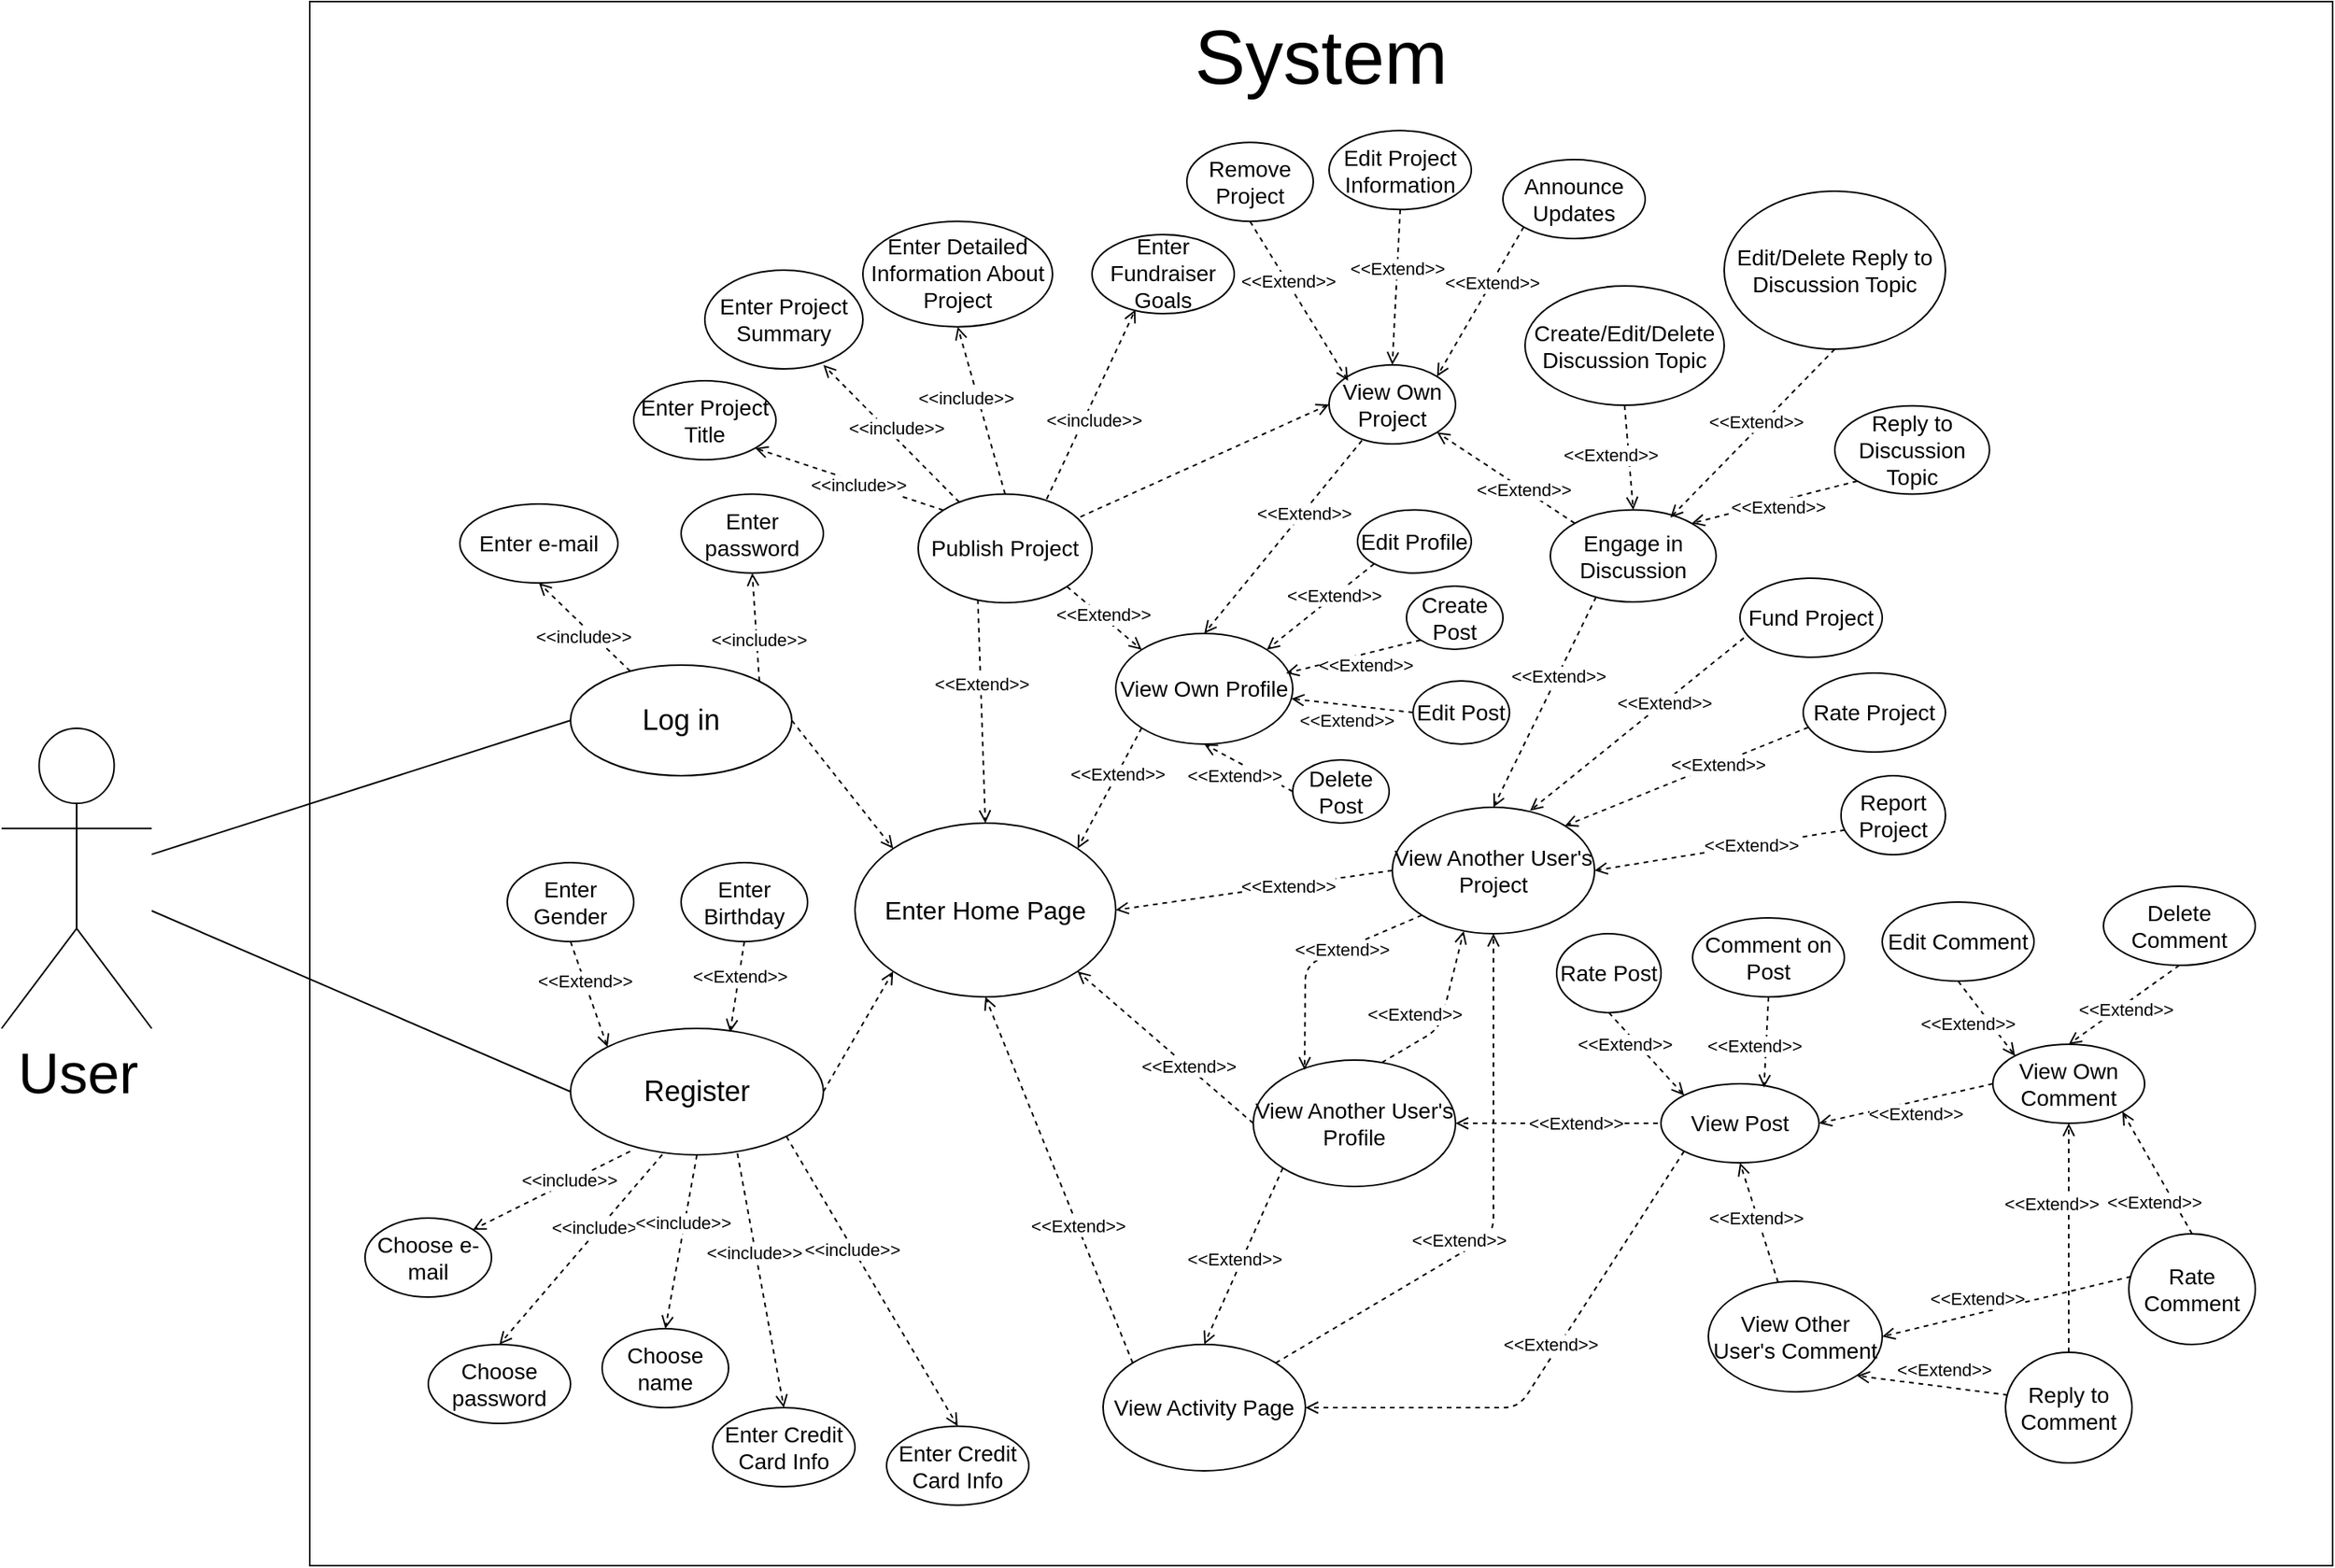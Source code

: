 <mxfile version="14.8.3" type="device"><diagram id="Ik2bK3tKFPbkg0w7wU6P" name="Page-1"><mxGraphModel dx="3816" dy="2663" grid="1" gridSize="10" guides="1" tooltips="1" connect="1" arrows="1" fold="1" page="1" pageScale="1" pageWidth="850" pageHeight="1100" math="0" shadow="0"><root><mxCell id="0"/><mxCell id="1" parent="0"/><mxCell id="TBj74gvHK_B3CvJMn0xL-1" value="&lt;font style=&quot;font-size: 36px&quot;&gt;User&lt;/font&gt;" style="shape=umlActor;verticalLabelPosition=bottom;verticalAlign=top;html=1;outlineConnect=0;" parent="1" vertex="1"><mxGeometry x="-200" y="50" width="95" height="190" as="geometry"/></mxCell><mxCell id="TBj74gvHK_B3CvJMn0xL-2" value="&lt;font style=&quot;font-size: 18px&quot;&gt;Log in&lt;/font&gt;" style="ellipse;whiteSpace=wrap;html=1;" parent="1" vertex="1"><mxGeometry x="160" y="10" width="140" height="70" as="geometry"/></mxCell><mxCell id="TBj74gvHK_B3CvJMn0xL-3" value="&lt;font style=&quot;font-size: 18px&quot;&gt;Register&lt;/font&gt;" style="ellipse;whiteSpace=wrap;html=1;" parent="1" vertex="1"><mxGeometry x="160" y="240" width="160" height="80" as="geometry"/></mxCell><mxCell id="TBj74gvHK_B3CvJMn0xL-4" value="" style="endArrow=open;html=1;dashed=1;endFill=0;entryX=0.5;entryY=1;entryDx=0;entryDy=0;" parent="1" source="TBj74gvHK_B3CvJMn0xL-2" target="TBj74gvHK_B3CvJMn0xL-8" edge="1"><mxGeometry width="50" height="50" relative="1" as="geometry"><mxPoint x="160" y="120" as="sourcePoint"/><mxPoint x="110" y="80" as="targetPoint"/></mxGeometry></mxCell><mxCell id="TBj74gvHK_B3CvJMn0xL-5" value="&amp;lt;&amp;lt;include&amp;gt;&amp;gt;" style="edgeLabel;html=1;align=center;verticalAlign=middle;resizable=0;points=[];" parent="TBj74gvHK_B3CvJMn0xL-4" vertex="1" connectable="0"><mxGeometry x="-0.226" y="-1" relative="1" as="geometry"><mxPoint x="-9" as="offset"/></mxGeometry></mxCell><mxCell id="TBj74gvHK_B3CvJMn0xL-6" value="" style="endArrow=open;html=1;dashed=1;endFill=0;exitX=1;exitY=0;exitDx=0;exitDy=0;entryX=0.5;entryY=1;entryDx=0;entryDy=0;" parent="1" source="TBj74gvHK_B3CvJMn0xL-2" target="TBj74gvHK_B3CvJMn0xL-9" edge="1"><mxGeometry width="50" height="50" relative="1" as="geometry"><mxPoint x="279.514" y="120.004" as="sourcePoint"/><mxPoint x="240" y="70" as="targetPoint"/></mxGeometry></mxCell><mxCell id="TBj74gvHK_B3CvJMn0xL-7" value="&amp;lt;&amp;lt;include&amp;gt;&amp;gt;" style="edgeLabel;html=1;align=center;verticalAlign=middle;resizable=0;points=[];" parent="TBj74gvHK_B3CvJMn0xL-6" vertex="1" connectable="0"><mxGeometry x="-0.226" y="-1" relative="1" as="geometry"><mxPoint as="offset"/></mxGeometry></mxCell><mxCell id="TBj74gvHK_B3CvJMn0xL-8" value="&lt;span style=&quot;font-size: 14px&quot;&gt;Enter e-mail&lt;/span&gt;" style="ellipse;whiteSpace=wrap;html=1;" parent="1" vertex="1"><mxGeometry x="90" y="-92.03" width="100" height="50" as="geometry"/></mxCell><mxCell id="TBj74gvHK_B3CvJMn0xL-9" value="&lt;span style=&quot;font-size: 14px&quot;&gt;Enter password&lt;/span&gt;" style="ellipse;whiteSpace=wrap;html=1;" parent="1" vertex="1"><mxGeometry x="230" y="-98.28" width="90" height="50" as="geometry"/></mxCell><mxCell id="TBj74gvHK_B3CvJMn0xL-10" value="" style="endArrow=none;html=1;entryX=0;entryY=0.5;entryDx=0;entryDy=0;" parent="1" source="TBj74gvHK_B3CvJMn0xL-1" target="TBj74gvHK_B3CvJMn0xL-2" edge="1"><mxGeometry width="50" height="50" relative="1" as="geometry"><mxPoint x="80" y="180" as="sourcePoint"/><mxPoint x="120" y="150" as="targetPoint"/></mxGeometry></mxCell><mxCell id="TBj74gvHK_B3CvJMn0xL-11" value="" style="endArrow=none;html=1;entryX=0;entryY=0.5;entryDx=0;entryDy=0;" parent="1" source="TBj74gvHK_B3CvJMn0xL-1" target="TBj74gvHK_B3CvJMn0xL-3" edge="1"><mxGeometry width="50" height="50" relative="1" as="geometry"><mxPoint x="80" y="228" as="sourcePoint"/><mxPoint x="170" y="155" as="targetPoint"/></mxGeometry></mxCell><mxCell id="TBj74gvHK_B3CvJMn0xL-12" value="" style="endArrow=open;html=1;dashed=1;endFill=0;exitX=0.236;exitY=0.972;exitDx=0;exitDy=0;exitPerimeter=0;entryX=1;entryY=0;entryDx=0;entryDy=0;" parent="1" source="TBj74gvHK_B3CvJMn0xL-3" target="TBj74gvHK_B3CvJMn0xL-16" edge="1"><mxGeometry width="50" height="50" relative="1" as="geometry"><mxPoint x="249.514" y="445.184" as="sourcePoint"/><mxPoint x="180" y="400" as="targetPoint"/></mxGeometry></mxCell><mxCell id="TBj74gvHK_B3CvJMn0xL-13" value="&amp;lt;&amp;lt;include&amp;gt;&amp;gt;" style="edgeLabel;html=1;align=center;verticalAlign=middle;resizable=0;points=[];" parent="TBj74gvHK_B3CvJMn0xL-12" vertex="1" connectable="0"><mxGeometry x="-0.226" y="-1" relative="1" as="geometry"><mxPoint as="offset"/></mxGeometry></mxCell><mxCell id="TBj74gvHK_B3CvJMn0xL-14" value="" style="endArrow=open;html=1;dashed=1;endFill=0;exitX=0.363;exitY=0.998;exitDx=0;exitDy=0;entryX=0.5;entryY=0;entryDx=0;entryDy=0;exitPerimeter=0;" parent="1" source="TBj74gvHK_B3CvJMn0xL-3" target="TBj74gvHK_B3CvJMn0xL-17" edge="1"><mxGeometry width="50" height="50" relative="1" as="geometry"><mxPoint x="315.355" y="447.322" as="sourcePoint"/><mxPoint x="310" y="390" as="targetPoint"/></mxGeometry></mxCell><mxCell id="TBj74gvHK_B3CvJMn0xL-15" value="&amp;lt;&amp;lt;include&amp;gt;&amp;gt;" style="edgeLabel;html=1;align=center;verticalAlign=middle;resizable=0;points=[];" parent="TBj74gvHK_B3CvJMn0xL-14" vertex="1" connectable="0"><mxGeometry x="-0.226" y="-1" relative="1" as="geometry"><mxPoint as="offset"/></mxGeometry></mxCell><mxCell id="TBj74gvHK_B3CvJMn0xL-16" value="&lt;span style=&quot;font-size: 14px&quot;&gt;Choose e-mail&lt;/span&gt;" style="ellipse;whiteSpace=wrap;html=1;" parent="1" vertex="1"><mxGeometry x="30" y="360" width="80" height="50" as="geometry"/></mxCell><mxCell id="TBj74gvHK_B3CvJMn0xL-17" value="&lt;span style=&quot;font-size: 14px&quot;&gt;Choose password&lt;/span&gt;" style="ellipse;whiteSpace=wrap;html=1;" parent="1" vertex="1"><mxGeometry x="70" y="440" width="90" height="50" as="geometry"/></mxCell><mxCell id="TBj74gvHK_B3CvJMn0xL-18" value="" style="endArrow=open;html=1;dashed=1;endFill=0;exitX=0.5;exitY=1;exitDx=0;exitDy=0;entryX=0.5;entryY=0;entryDx=0;entryDy=0;" parent="1" source="TBj74gvHK_B3CvJMn0xL-3" target="TBj74gvHK_B3CvJMn0xL-22" edge="1"><mxGeometry width="50" height="50" relative="1" as="geometry"><mxPoint x="357.76" y="350" as="sourcePoint"/><mxPoint x="340" y="432.24" as="targetPoint"/></mxGeometry></mxCell><mxCell id="TBj74gvHK_B3CvJMn0xL-19" value="&amp;lt;&amp;lt;include&amp;gt;&amp;gt;" style="edgeLabel;html=1;align=center;verticalAlign=middle;resizable=0;points=[];" parent="TBj74gvHK_B3CvJMn0xL-18" vertex="1" connectable="0"><mxGeometry x="-0.226" y="-1" relative="1" as="geometry"><mxPoint as="offset"/></mxGeometry></mxCell><mxCell id="TBj74gvHK_B3CvJMn0xL-20" value="" style="endArrow=open;html=1;dashed=1;endFill=0;exitX=0.66;exitY=0.988;exitDx=0;exitDy=0;entryX=0.5;entryY=0;entryDx=0;entryDy=0;exitPerimeter=0;" parent="1" source="TBj74gvHK_B3CvJMn0xL-3" target="TBj74gvHK_B3CvJMn0xL-23" edge="1"><mxGeometry width="50" height="50" relative="1" as="geometry"><mxPoint x="378.08" y="352.08" as="sourcePoint"/><mxPoint x="470" y="422.24" as="targetPoint"/></mxGeometry></mxCell><mxCell id="TBj74gvHK_B3CvJMn0xL-21" value="&amp;lt;&amp;lt;include&amp;gt;&amp;gt;" style="edgeLabel;html=1;align=center;verticalAlign=middle;resizable=0;points=[];" parent="TBj74gvHK_B3CvJMn0xL-20" vertex="1" connectable="0"><mxGeometry x="-0.226" y="-1" relative="1" as="geometry"><mxPoint as="offset"/></mxGeometry></mxCell><mxCell id="TBj74gvHK_B3CvJMn0xL-22" value="&lt;span style=&quot;font-size: 14px&quot;&gt;Choose name&lt;/span&gt;" style="ellipse;whiteSpace=wrap;html=1;" parent="1" vertex="1"><mxGeometry x="180" y="430" width="80" height="50" as="geometry"/></mxCell><mxCell id="TBj74gvHK_B3CvJMn0xL-23" value="&lt;span style=&quot;font-size: 14px&quot;&gt;Enter Credit Card Info&lt;/span&gt;" style="ellipse;whiteSpace=wrap;html=1;" parent="1" vertex="1"><mxGeometry x="250" y="480" width="90" height="50" as="geometry"/></mxCell><mxCell id="TBj74gvHK_B3CvJMn0xL-24" value="" style="endArrow=open;html=1;dashed=1;endFill=0;exitX=1;exitY=1;exitDx=0;exitDy=0;entryX=0.5;entryY=0;entryDx=0;entryDy=0;" parent="1" source="TBj74gvHK_B3CvJMn0xL-3" target="TBj74gvHK_B3CvJMn0xL-26" edge="1"><mxGeometry width="50" height="50" relative="1" as="geometry"><mxPoint x="406.569" y="320.004" as="sourcePoint"/><mxPoint x="580" y="433.96" as="targetPoint"/></mxGeometry></mxCell><mxCell id="TBj74gvHK_B3CvJMn0xL-25" value="&amp;lt;&amp;lt;include&amp;gt;&amp;gt;" style="edgeLabel;html=1;align=center;verticalAlign=middle;resizable=0;points=[];" parent="TBj74gvHK_B3CvJMn0xL-24" vertex="1" connectable="0"><mxGeometry x="-0.226" y="-1" relative="1" as="geometry"><mxPoint as="offset"/></mxGeometry></mxCell><mxCell id="TBj74gvHK_B3CvJMn0xL-26" value="&lt;span style=&quot;font-size: 14px&quot;&gt;Enter Credit Card Info&lt;/span&gt;" style="ellipse;whiteSpace=wrap;html=1;" parent="1" vertex="1"><mxGeometry x="360" y="491.72" width="90" height="50" as="geometry"/></mxCell><mxCell id="TBj74gvHK_B3CvJMn0xL-27" value="" style="endArrow=open;html=1;dashed=1;endFill=0;exitX=1;exitY=0.5;exitDx=0;exitDy=0;entryX=0;entryY=1;entryDx=0;entryDy=0;" parent="1" source="TBj74gvHK_B3CvJMn0xL-3" target="TBj74gvHK_B3CvJMn0xL-30" edge="1"><mxGeometry width="50" height="50" relative="1" as="geometry"><mxPoint x="389.999" y="290.004" as="sourcePoint"/><mxPoint x="370" y="260" as="targetPoint"/></mxGeometry></mxCell><mxCell id="TBj74gvHK_B3CvJMn0xL-29" value="" style="endArrow=open;html=1;dashed=1;endFill=0;exitX=1;exitY=0.5;exitDx=0;exitDy=0;entryX=0;entryY=0;entryDx=0;entryDy=0;" parent="1" source="TBj74gvHK_B3CvJMn0xL-2" target="TBj74gvHK_B3CvJMn0xL-30" edge="1"><mxGeometry width="50" height="50" relative="1" as="geometry"><mxPoint x="330" y="290" as="sourcePoint"/><mxPoint x="360" y="190" as="targetPoint"/></mxGeometry></mxCell><mxCell id="TBj74gvHK_B3CvJMn0xL-30" value="&lt;font size=&quot;3&quot;&gt;Enter Home Page&lt;/font&gt;" style="ellipse;whiteSpace=wrap;html=1;" parent="1" vertex="1"><mxGeometry x="340" y="110" width="165" height="110" as="geometry"/></mxCell><mxCell id="TBj74gvHK_B3CvJMn0xL-31" value="" style="endArrow=open;html=1;dashed=1;endFill=0;entryX=0;entryY=0;entryDx=0;entryDy=0;exitX=0.5;exitY=1;exitDx=0;exitDy=0;" parent="1" source="TBj74gvHK_B3CvJMn0xL-32" target="TBj74gvHK_B3CvJMn0xL-3" edge="1"><mxGeometry width="50" height="50" relative="1" as="geometry"><mxPoint x="180" y="190" as="sourcePoint"/><mxPoint x="160" y="190" as="targetPoint"/></mxGeometry></mxCell><mxCell id="TBj74gvHK_B3CvJMn0xL-33" value="&amp;lt;&amp;lt;Extend&amp;gt;&amp;gt;" style="edgeLabel;html=1;align=center;verticalAlign=middle;resizable=0;points=[];" parent="TBj74gvHK_B3CvJMn0xL-31" vertex="1" connectable="0"><mxGeometry x="-0.25" relative="1" as="geometry"><mxPoint as="offset"/></mxGeometry></mxCell><mxCell id="TBj74gvHK_B3CvJMn0xL-32" value="&lt;span style=&quot;font-size: 14px&quot;&gt;Enter Gender&lt;/span&gt;" style="ellipse;whiteSpace=wrap;html=1;" parent="1" vertex="1"><mxGeometry x="120" y="135" width="80" height="50" as="geometry"/></mxCell><mxCell id="TBj74gvHK_B3CvJMn0xL-34" value="" style="endArrow=open;html=1;dashed=1;endFill=0;entryX=0.631;entryY=0.029;entryDx=0;entryDy=0;exitX=0.5;exitY=1;exitDx=0;exitDy=0;entryPerimeter=0;" parent="1" source="TBj74gvHK_B3CvJMn0xL-36" target="TBj74gvHK_B3CvJMn0xL-3" edge="1"><mxGeometry width="50" height="50" relative="1" as="geometry"><mxPoint x="290" y="190" as="sourcePoint"/><mxPoint x="293.431" y="251.716" as="targetPoint"/></mxGeometry></mxCell><mxCell id="TBj74gvHK_B3CvJMn0xL-35" value="&amp;lt;&amp;lt;Extend&amp;gt;&amp;gt;" style="edgeLabel;html=1;align=center;verticalAlign=middle;resizable=0;points=[];" parent="TBj74gvHK_B3CvJMn0xL-34" vertex="1" connectable="0"><mxGeometry x="-0.25" relative="1" as="geometry"><mxPoint as="offset"/></mxGeometry></mxCell><mxCell id="TBj74gvHK_B3CvJMn0xL-36" value="&lt;span style=&quot;font-size: 14px&quot;&gt;Enter Birthday&lt;/span&gt;" style="ellipse;whiteSpace=wrap;html=1;" parent="1" vertex="1"><mxGeometry x="230" y="135" width="80" height="50" as="geometry"/></mxCell><mxCell id="TBj74gvHK_B3CvJMn0xL-37" value="" style="endArrow=open;html=1;dashed=1;endFill=0;exitX=0.343;exitY=0.97;exitDx=0;exitDy=0;entryX=0.5;entryY=0;entryDx=0;entryDy=0;exitPerimeter=0;" parent="1" source="TBj74gvHK_B3CvJMn0xL-39" target="TBj74gvHK_B3CvJMn0xL-30" edge="1"><mxGeometry width="50" height="50" relative="1" as="geometry"><mxPoint x="580" y="-52" as="sourcePoint"/><mxPoint x="400" y="100" as="targetPoint"/></mxGeometry></mxCell><mxCell id="TBj74gvHK_B3CvJMn0xL-38" value="&amp;lt;&amp;lt;Extend&amp;gt;&amp;gt;" style="edgeLabel;html=1;align=center;verticalAlign=middle;resizable=0;points=[];" parent="TBj74gvHK_B3CvJMn0xL-37" vertex="1" connectable="0"><mxGeometry x="-0.25" relative="1" as="geometry"><mxPoint as="offset"/></mxGeometry></mxCell><mxCell id="TBj74gvHK_B3CvJMn0xL-39" value="&lt;span style=&quot;font-size: 14px&quot;&gt;Publish Project&lt;/span&gt;" style="ellipse;whiteSpace=wrap;html=1;" parent="1" vertex="1"><mxGeometry x="380" y="-98.28" width="110" height="68.75" as="geometry"/></mxCell><mxCell id="TBj74gvHK_B3CvJMn0xL-40" value="" style="endArrow=open;html=1;dashed=1;endFill=0;exitX=0;exitY=1;exitDx=0;exitDy=0;entryX=1;entryY=0;entryDx=0;entryDy=0;" parent="1" source="TBj74gvHK_B3CvJMn0xL-42" target="TBj74gvHK_B3CvJMn0xL-30" edge="1"><mxGeometry width="50" height="50" relative="1" as="geometry"><mxPoint x="737.5" y="28" as="sourcePoint"/><mxPoint x="480" y="120" as="targetPoint"/></mxGeometry></mxCell><mxCell id="TBj74gvHK_B3CvJMn0xL-41" value="&amp;lt;&amp;lt;Extend&amp;gt;&amp;gt;" style="edgeLabel;html=1;align=center;verticalAlign=middle;resizable=0;points=[];" parent="TBj74gvHK_B3CvJMn0xL-40" vertex="1" connectable="0"><mxGeometry x="-0.25" relative="1" as="geometry"><mxPoint as="offset"/></mxGeometry></mxCell><mxCell id="TBj74gvHK_B3CvJMn0xL-42" value="&lt;span style=&quot;font-size: 14px&quot;&gt;View Own Profile&lt;/span&gt;" style="ellipse;whiteSpace=wrap;html=1;" parent="1" vertex="1"><mxGeometry x="505" y="-10" width="112" height="70" as="geometry"/></mxCell><mxCell id="TBj74gvHK_B3CvJMn0xL-45" value="" style="endArrow=open;html=1;dashed=1;endFill=0;entryX=1;entryY=1;entryDx=0;entryDy=0;exitX=0;exitY=0;exitDx=0;exitDy=0;" parent="1" source="TBj74gvHK_B3CvJMn0xL-39" target="TBj74gvHK_B3CvJMn0xL-47" edge="1"><mxGeometry width="50" height="50" relative="1" as="geometry"><mxPoint x="440" y="-120" as="sourcePoint"/><mxPoint x="600" y="-238.28" as="targetPoint"/></mxGeometry></mxCell><mxCell id="TBj74gvHK_B3CvJMn0xL-46" value="&amp;lt;&amp;lt;include&amp;gt;&amp;gt;" style="edgeLabel;html=1;align=center;verticalAlign=middle;resizable=0;points=[];" parent="TBj74gvHK_B3CvJMn0xL-45" vertex="1" connectable="0"><mxGeometry x="-0.226" y="-1" relative="1" as="geometry"><mxPoint x="-8" as="offset"/></mxGeometry></mxCell><mxCell id="TBj74gvHK_B3CvJMn0xL-47" value="&lt;span style=&quot;font-size: 14px&quot;&gt;Enter Project Title&lt;/span&gt;" style="ellipse;whiteSpace=wrap;html=1;" parent="1" vertex="1"><mxGeometry x="200" y="-170" width="90" height="50" as="geometry"/></mxCell><mxCell id="TBj74gvHK_B3CvJMn0xL-48" value="" style="endArrow=open;html=1;dashed=1;endFill=0;entryX=0.75;entryY=0.96;entryDx=0;entryDy=0;entryPerimeter=0;" parent="1" source="TBj74gvHK_B3CvJMn0xL-39" target="TBj74gvHK_B3CvJMn0xL-52" edge="1"><mxGeometry width="50" height="50" relative="1" as="geometry"><mxPoint x="530" y="-308.28" as="sourcePoint"/><mxPoint x="630" y="-196.04" as="targetPoint"/></mxGeometry></mxCell><mxCell id="TBj74gvHK_B3CvJMn0xL-49" value="&amp;lt;&amp;lt;include&amp;gt;&amp;gt;" style="edgeLabel;html=1;align=center;verticalAlign=middle;resizable=0;points=[];" parent="TBj74gvHK_B3CvJMn0xL-48" vertex="1" connectable="0"><mxGeometry x="-0.226" y="-1" relative="1" as="geometry"><mxPoint x="-8" y="-13" as="offset"/></mxGeometry></mxCell><mxCell id="TBj74gvHK_B3CvJMn0xL-50" value="" style="endArrow=open;html=1;dashed=1;endFill=0;exitX=0.5;exitY=0;exitDx=0;exitDy=0;entryX=0.5;entryY=1;entryDx=0;entryDy=0;" parent="1" source="TBj74gvHK_B3CvJMn0xL-39" target="TBj74gvHK_B3CvJMn0xL-53" edge="1"><mxGeometry width="50" height="50" relative="1" as="geometry"><mxPoint x="555.6" y="-309.24" as="sourcePoint"/><mxPoint x="760" y="-206.04" as="targetPoint"/></mxGeometry></mxCell><mxCell id="TBj74gvHK_B3CvJMn0xL-51" value="&amp;lt;&amp;lt;include&amp;gt;&amp;gt;" style="edgeLabel;html=1;align=center;verticalAlign=middle;resizable=0;points=[];" parent="TBj74gvHK_B3CvJMn0xL-50" vertex="1" connectable="0"><mxGeometry x="-0.226" y="-1" relative="1" as="geometry"><mxPoint x="-15" y="-20" as="offset"/></mxGeometry></mxCell><mxCell id="TBj74gvHK_B3CvJMn0xL-52" value="&lt;span style=&quot;font-size: 14px&quot;&gt;Enter Project Summary&lt;/span&gt;" style="ellipse;whiteSpace=wrap;html=1;" parent="1" vertex="1"><mxGeometry x="245" y="-240" width="100" height="62.5" as="geometry"/></mxCell><mxCell id="TBj74gvHK_B3CvJMn0xL-53" value="&lt;span style=&quot;font-size: 14px&quot;&gt;Enter Detailed Information About Project&lt;/span&gt;" style="ellipse;whiteSpace=wrap;html=1;" parent="1" vertex="1"><mxGeometry x="345" y="-270.84" width="120" height="66.67" as="geometry"/></mxCell><mxCell id="TBj74gvHK_B3CvJMn0xL-54" value="" style="endArrow=open;html=1;dashed=1;endFill=0;exitX=0.739;exitY=0.046;exitDx=0;exitDy=0;entryX=0.305;entryY=0.949;entryDx=0;entryDy=0;entryPerimeter=0;exitPerimeter=0;" parent="1" source="TBj74gvHK_B3CvJMn0xL-39" target="TBj74gvHK_B3CvJMn0xL-56" edge="1"><mxGeometry width="50" height="50" relative="1" as="geometry"><mxPoint x="586.569" y="-319.996" as="sourcePoint"/><mxPoint x="560" y="-210" as="targetPoint"/></mxGeometry></mxCell><mxCell id="TBj74gvHK_B3CvJMn0xL-55" value="&amp;lt;&amp;lt;include&amp;gt;&amp;gt;" style="edgeLabel;html=1;align=center;verticalAlign=middle;resizable=0;points=[];" parent="TBj74gvHK_B3CvJMn0xL-54" vertex="1" connectable="0"><mxGeometry x="-0.226" y="-1" relative="1" as="geometry"><mxPoint x="7" y="-4" as="offset"/></mxGeometry></mxCell><mxCell id="TBj74gvHK_B3CvJMn0xL-56" value="&lt;span style=&quot;font-size: 14px&quot;&gt;Enter Fundraiser Goals&lt;/span&gt;" style="ellipse;whiteSpace=wrap;html=1;" parent="1" vertex="1"><mxGeometry x="490" y="-262.51" width="90" height="50" as="geometry"/></mxCell><mxCell id="TBj74gvHK_B3CvJMn0xL-57" value="" style="endArrow=open;html=1;dashed=1;endFill=0;exitX=0.933;exitY=0.21;exitDx=0;exitDy=0;exitPerimeter=0;entryX=0;entryY=0.5;entryDx=0;entryDy=0;" parent="1" source="TBj74gvHK_B3CvJMn0xL-39" target="TBj74gvHK_B3CvJMn0xL-59" edge="1"><mxGeometry width="50" height="50" relative="1" as="geometry"><mxPoint x="540" y="-80" as="sourcePoint"/><mxPoint x="620" y="-140" as="targetPoint"/></mxGeometry></mxCell><mxCell id="TBj74gvHK_B3CvJMn0xL-59" value="&lt;span style=&quot;font-size: 14px&quot;&gt;View Own Project&lt;/span&gt;" style="ellipse;whiteSpace=wrap;html=1;" parent="1" vertex="1"><mxGeometry x="640" y="-180" width="80" height="50" as="geometry"/></mxCell><mxCell id="TBj74gvHK_B3CvJMn0xL-60" value="" style="endArrow=open;html=1;dashed=1;endFill=0;exitX=0.26;exitY=0.956;exitDx=0;exitDy=0;entryX=0.5;entryY=0;entryDx=0;entryDy=0;exitPerimeter=0;" parent="1" source="TBj74gvHK_B3CvJMn0xL-59" target="TBj74gvHK_B3CvJMn0xL-42" edge="1"><mxGeometry width="50" height="50" relative="1" as="geometry"><mxPoint x="770.661" y="-149.997" as="sourcePoint"/><mxPoint x="670.001" y="-26.425" as="targetPoint"/></mxGeometry></mxCell><mxCell id="TBj74gvHK_B3CvJMn0xL-61" value="&amp;lt;&amp;lt;Extend&amp;gt;&amp;gt;" style="edgeLabel;html=1;align=center;verticalAlign=middle;resizable=0;points=[];" parent="TBj74gvHK_B3CvJMn0xL-60" vertex="1" connectable="0"><mxGeometry x="-0.25" relative="1" as="geometry"><mxPoint as="offset"/></mxGeometry></mxCell><mxCell id="TBj74gvHK_B3CvJMn0xL-62" value="" style="endArrow=open;html=1;dashed=1;endFill=0;exitX=1;exitY=1;exitDx=0;exitDy=0;entryX=0;entryY=0;entryDx=0;entryDy=0;" parent="1" source="TBj74gvHK_B3CvJMn0xL-39" target="TBj74gvHK_B3CvJMn0xL-42" edge="1"><mxGeometry width="50" height="50" relative="1" as="geometry"><mxPoint x="580.001" y="-92.027" as="sourcePoint"/><mxPoint x="538.42" y="5.38" as="targetPoint"/></mxGeometry></mxCell><mxCell id="TBj74gvHK_B3CvJMn0xL-63" value="&amp;lt;&amp;lt;Extend&amp;gt;&amp;gt;" style="edgeLabel;html=1;align=center;verticalAlign=middle;resizable=0;points=[];" parent="TBj74gvHK_B3CvJMn0xL-62" vertex="1" connectable="0"><mxGeometry x="-0.25" relative="1" as="geometry"><mxPoint x="5" y="3" as="offset"/></mxGeometry></mxCell><mxCell id="TBj74gvHK_B3CvJMn0xL-66" value="&lt;span style=&quot;font-size: 14px&quot;&gt;Remove Project&lt;/span&gt;" style="ellipse;whiteSpace=wrap;html=1;" parent="1" vertex="1"><mxGeometry x="550" y="-320.84" width="80" height="50" as="geometry"/></mxCell><mxCell id="TBj74gvHK_B3CvJMn0xL-67" value="" style="endArrow=open;html=1;dashed=1;endFill=0;exitX=0.5;exitY=1;exitDx=0;exitDy=0;" parent="1" source="TBj74gvHK_B3CvJMn0xL-66" edge="1"><mxGeometry width="50" height="50" relative="1" as="geometry"><mxPoint x="770.661" y="-287.507" as="sourcePoint"/><mxPoint x="652" y="-170" as="targetPoint"/></mxGeometry></mxCell><mxCell id="TBj74gvHK_B3CvJMn0xL-68" value="&amp;lt;&amp;lt;Extend&amp;gt;&amp;gt;" style="edgeLabel;html=1;align=center;verticalAlign=middle;resizable=0;points=[];" parent="TBj74gvHK_B3CvJMn0xL-67" vertex="1" connectable="0"><mxGeometry x="-0.25" relative="1" as="geometry"><mxPoint as="offset"/></mxGeometry></mxCell><mxCell id="TBj74gvHK_B3CvJMn0xL-69" value="&lt;span style=&quot;font-size: 14px&quot;&gt;Edit Project Information&lt;/span&gt;" style="ellipse;whiteSpace=wrap;html=1;" parent="1" vertex="1"><mxGeometry x="640" y="-328.34" width="90" height="50" as="geometry"/></mxCell><mxCell id="TBj74gvHK_B3CvJMn0xL-70" value="" style="endArrow=open;html=1;dashed=1;endFill=0;exitX=0.5;exitY=1;exitDx=0;exitDy=0;entryX=0.5;entryY=0;entryDx=0;entryDy=0;" parent="1" source="TBj74gvHK_B3CvJMn0xL-69" target="TBj74gvHK_B3CvJMn0xL-59" edge="1"><mxGeometry width="50" height="50" relative="1" as="geometry"><mxPoint x="870.661" y="-295.007" as="sourcePoint"/><mxPoint x="752" y="-177.5" as="targetPoint"/></mxGeometry></mxCell><mxCell id="TBj74gvHK_B3CvJMn0xL-71" value="&amp;lt;&amp;lt;Extend&amp;gt;&amp;gt;" style="edgeLabel;html=1;align=center;verticalAlign=middle;resizable=0;points=[];" parent="TBj74gvHK_B3CvJMn0xL-70" vertex="1" connectable="0"><mxGeometry x="-0.25" relative="1" as="geometry"><mxPoint as="offset"/></mxGeometry></mxCell><mxCell id="TBj74gvHK_B3CvJMn0xL-72" value="&lt;span style=&quot;font-size: 14px&quot;&gt;Announce Updates&lt;/span&gt;" style="ellipse;whiteSpace=wrap;html=1;" parent="1" vertex="1"><mxGeometry x="750" y="-310" width="90" height="50" as="geometry"/></mxCell><mxCell id="TBj74gvHK_B3CvJMn0xL-73" value="" style="endArrow=open;html=1;dashed=1;endFill=0;exitX=0;exitY=1;exitDx=0;exitDy=0;entryX=1;entryY=0;entryDx=0;entryDy=0;" parent="1" source="TBj74gvHK_B3CvJMn0xL-72" target="TBj74gvHK_B3CvJMn0xL-59" edge="1"><mxGeometry width="50" height="50" relative="1" as="geometry"><mxPoint x="980.661" y="-276.667" as="sourcePoint"/><mxPoint x="790" y="-161.66" as="targetPoint"/></mxGeometry></mxCell><mxCell id="TBj74gvHK_B3CvJMn0xL-74" value="&amp;lt;&amp;lt;Extend&amp;gt;&amp;gt;" style="edgeLabel;html=1;align=center;verticalAlign=middle;resizable=0;points=[];" parent="TBj74gvHK_B3CvJMn0xL-73" vertex="1" connectable="0"><mxGeometry x="-0.25" relative="1" as="geometry"><mxPoint as="offset"/></mxGeometry></mxCell><mxCell id="TBj74gvHK_B3CvJMn0xL-75" value="&lt;span style=&quot;font-size: 14px&quot;&gt;View Another User's Project&lt;br&gt;&lt;/span&gt;" style="ellipse;whiteSpace=wrap;html=1;" parent="1" vertex="1"><mxGeometry x="680" y="100" width="128" height="80" as="geometry"/></mxCell><mxCell id="TBj74gvHK_B3CvJMn0xL-76" value="&lt;span style=&quot;font-size: 14px&quot;&gt;Engage in Discussion&lt;/span&gt;" style="ellipse;whiteSpace=wrap;html=1;" parent="1" vertex="1"><mxGeometry x="780" y="-88.28" width="104.9" height="58.28" as="geometry"/></mxCell><mxCell id="TBj74gvHK_B3CvJMn0xL-77" value="" style="endArrow=open;html=1;dashed=1;endFill=0;exitX=0;exitY=0;exitDx=0;exitDy=0;entryX=1;entryY=1;entryDx=0;entryDy=0;" parent="1" source="TBj74gvHK_B3CvJMn0xL-76" target="TBj74gvHK_B3CvJMn0xL-59" edge="1"><mxGeometry width="50" height="50" relative="1" as="geometry"><mxPoint x="1007.381" y="-86.667" as="sourcePoint"/><mxPoint x="735.004" y="17.322" as="targetPoint"/></mxGeometry></mxCell><mxCell id="TBj74gvHK_B3CvJMn0xL-78" value="&amp;lt;&amp;lt;Extend&amp;gt;&amp;gt;" style="edgeLabel;html=1;align=center;verticalAlign=middle;resizable=0;points=[];" parent="TBj74gvHK_B3CvJMn0xL-77" vertex="1" connectable="0"><mxGeometry x="-0.25" relative="1" as="geometry"><mxPoint as="offset"/></mxGeometry></mxCell><mxCell id="TBj74gvHK_B3CvJMn0xL-82" value="" style="endArrow=open;html=1;dashed=1;endFill=0;exitX=0.276;exitY=0.946;exitDx=0;exitDy=0;entryX=0.5;entryY=0;entryDx=0;entryDy=0;exitPerimeter=0;" parent="1" source="TBj74gvHK_B3CvJMn0xL-76" target="TBj74gvHK_B3CvJMn0xL-75" edge="1"><mxGeometry width="50" height="50" relative="1" as="geometry"><mxPoint x="804.9" y="94.642" as="sourcePoint"/><mxPoint x="710.004" y="9.998" as="targetPoint"/></mxGeometry></mxCell><mxCell id="TBj74gvHK_B3CvJMn0xL-83" value="&amp;lt;&amp;lt;Extend&amp;gt;&amp;gt;" style="edgeLabel;html=1;align=center;verticalAlign=middle;resizable=0;points=[];" parent="TBj74gvHK_B3CvJMn0xL-82" vertex="1" connectable="0"><mxGeometry x="-0.25" relative="1" as="geometry"><mxPoint as="offset"/></mxGeometry></mxCell><mxCell id="TBj74gvHK_B3CvJMn0xL-89" value="&lt;span style=&quot;font-size: 14px&quot;&gt;Edit Profile&lt;/span&gt;" style="ellipse;whiteSpace=wrap;html=1;" parent="1" vertex="1"><mxGeometry x="658" y="-88.28" width="72" height="40" as="geometry"/></mxCell><mxCell id="TBj74gvHK_B3CvJMn0xL-90" value="" style="endArrow=open;html=1;dashed=1;endFill=0;exitX=0;exitY=1;exitDx=0;exitDy=0;entryX=1;entryY=0;entryDx=0;entryDy=0;" parent="1" source="TBj74gvHK_B3CvJMn0xL-89" target="TBj74gvHK_B3CvJMn0xL-42" edge="1"><mxGeometry width="50" height="50" relative="1" as="geometry"><mxPoint x="814.9" y="104.642" as="sourcePoint"/><mxPoint x="620" y="20" as="targetPoint"/></mxGeometry></mxCell><mxCell id="TBj74gvHK_B3CvJMn0xL-91" value="&amp;lt;&amp;lt;Extend&amp;gt;&amp;gt;" style="edgeLabel;html=1;align=center;verticalAlign=middle;resizable=0;points=[];" parent="TBj74gvHK_B3CvJMn0xL-90" vertex="1" connectable="0"><mxGeometry x="-0.25" relative="1" as="geometry"><mxPoint as="offset"/></mxGeometry></mxCell><mxCell id="TBj74gvHK_B3CvJMn0xL-92" value="" style="endArrow=open;html=1;dashed=1;endFill=0;exitX=0;exitY=0.5;exitDx=0;exitDy=0;entryX=1;entryY=0.5;entryDx=0;entryDy=0;" parent="1" source="TBj74gvHK_B3CvJMn0xL-75" target="TBj74gvHK_B3CvJMn0xL-30" edge="1"><mxGeometry width="50" height="50" relative="1" as="geometry"><mxPoint x="571.461" y="59.786" as="sourcePoint"/><mxPoint x="490.836" y="136.109" as="targetPoint"/></mxGeometry></mxCell><mxCell id="TBj74gvHK_B3CvJMn0xL-93" value="&amp;lt;&amp;lt;Extend&amp;gt;&amp;gt;" style="edgeLabel;html=1;align=center;verticalAlign=middle;resizable=0;points=[];" parent="TBj74gvHK_B3CvJMn0xL-92" vertex="1" connectable="0"><mxGeometry x="-0.25" relative="1" as="geometry"><mxPoint as="offset"/></mxGeometry></mxCell><mxCell id="TBj74gvHK_B3CvJMn0xL-94" value="&lt;span style=&quot;font-size: 14px&quot;&gt;Create Post&lt;/span&gt;" style="ellipse;whiteSpace=wrap;html=1;" parent="1" vertex="1"><mxGeometry x="689" y="-40" width="61" height="40" as="geometry"/></mxCell><mxCell id="TBj74gvHK_B3CvJMn0xL-95" value="" style="endArrow=open;html=1;dashed=1;endFill=0;exitX=0;exitY=1;exitDx=0;exitDy=0;entryX=0.972;entryY=0.359;entryDx=0;entryDy=0;entryPerimeter=0;" parent="1" source="TBj74gvHK_B3CvJMn0xL-94" edge="1"><mxGeometry width="50" height="50" relative="1" as="geometry"><mxPoint x="830.05" y="154.232" as="sourcePoint"/><mxPoint x="612.854" y="15.13" as="targetPoint"/></mxGeometry></mxCell><mxCell id="TBj74gvHK_B3CvJMn0xL-96" value="&amp;lt;&amp;lt;Extend&amp;gt;&amp;gt;" style="edgeLabel;html=1;align=center;verticalAlign=middle;resizable=0;points=[];" parent="TBj74gvHK_B3CvJMn0xL-95" vertex="1" connectable="0"><mxGeometry x="-0.25" relative="1" as="geometry"><mxPoint x="-3" y="8" as="offset"/></mxGeometry></mxCell><mxCell id="TBj74gvHK_B3CvJMn0xL-99" value="&lt;span style=&quot;font-size: 14px&quot;&gt;Edit Post&lt;/span&gt;" style="ellipse;whiteSpace=wrap;html=1;" parent="1" vertex="1"><mxGeometry x="693.15" y="20.0" width="61" height="40" as="geometry"/></mxCell><mxCell id="TBj74gvHK_B3CvJMn0xL-100" value="" style="endArrow=open;html=1;dashed=1;endFill=0;exitX=0;exitY=0.5;exitDx=0;exitDy=0;" parent="1" source="TBj74gvHK_B3CvJMn0xL-99" target="TBj74gvHK_B3CvJMn0xL-42" edge="1"><mxGeometry width="50" height="50" relative="1" as="geometry"><mxPoint x="690" y="45" as="sourcePoint"/><mxPoint x="617.004" y="80.0" as="targetPoint"/></mxGeometry></mxCell><mxCell id="TBj74gvHK_B3CvJMn0xL-101" value="&amp;lt;&amp;lt;Extend&amp;gt;&amp;gt;" style="edgeLabel;html=1;align=center;verticalAlign=middle;resizable=0;points=[];" parent="TBj74gvHK_B3CvJMn0xL-100" vertex="1" connectable="0"><mxGeometry x="-0.25" relative="1" as="geometry"><mxPoint x="-14" y="8" as="offset"/></mxGeometry></mxCell><mxCell id="TBj74gvHK_B3CvJMn0xL-102" value="&lt;span style=&quot;font-size: 14px&quot;&gt;Delete Post&lt;/span&gt;" style="ellipse;whiteSpace=wrap;html=1;" parent="1" vertex="1"><mxGeometry x="617" y="70" width="61" height="40" as="geometry"/></mxCell><mxCell id="TBj74gvHK_B3CvJMn0xL-103" value="" style="endArrow=open;html=1;dashed=1;endFill=0;exitX=0;exitY=0.5;exitDx=0;exitDy=0;entryX=0.5;entryY=1;entryDx=0;entryDy=0;" parent="1" source="TBj74gvHK_B3CvJMn0xL-102" target="TBj74gvHK_B3CvJMn0xL-42" edge="1"><mxGeometry width="50" height="50" relative="1" as="geometry"><mxPoint x="642.85" y="85" as="sourcePoint"/><mxPoint x="590" y="60" as="targetPoint"/></mxGeometry></mxCell><mxCell id="TBj74gvHK_B3CvJMn0xL-104" value="&amp;lt;&amp;lt;Extend&amp;gt;&amp;gt;" style="edgeLabel;html=1;align=center;verticalAlign=middle;resizable=0;points=[];" parent="TBj74gvHK_B3CvJMn0xL-103" vertex="1" connectable="0"><mxGeometry x="-0.25" relative="1" as="geometry"><mxPoint x="-16" y="1" as="offset"/></mxGeometry></mxCell><mxCell id="TBj74gvHK_B3CvJMn0xL-106" value="&lt;span style=&quot;font-size: 14px&quot;&gt;Fund Project&lt;/span&gt;" style="ellipse;whiteSpace=wrap;html=1;" parent="1" vertex="1"><mxGeometry x="900" y="-45" width="90" height="50" as="geometry"/></mxCell><mxCell id="TBj74gvHK_B3CvJMn0xL-107" value="" style="endArrow=open;html=1;dashed=1;endFill=0;exitX=0.027;exitY=0.756;exitDx=0;exitDy=0;exitPerimeter=0;entryX=0.681;entryY=0.027;entryDx=0;entryDy=0;entryPerimeter=0;" parent="1" source="TBj74gvHK_B3CvJMn0xL-106" target="TBj74gvHK_B3CvJMn0xL-75" edge="1"><mxGeometry width="50" height="50" relative="1" as="geometry"><mxPoint x="960" y="70" as="sourcePoint"/><mxPoint x="800" y="120" as="targetPoint"/></mxGeometry></mxCell><mxCell id="TBj74gvHK_B3CvJMn0xL-108" value="&amp;lt;&amp;lt;Extend&amp;gt;&amp;gt;" style="edgeLabel;html=1;align=center;verticalAlign=middle;resizable=0;points=[];" parent="TBj74gvHK_B3CvJMn0xL-107" vertex="1" connectable="0"><mxGeometry x="-0.25" relative="1" as="geometry"><mxPoint as="offset"/></mxGeometry></mxCell><mxCell id="TBj74gvHK_B3CvJMn0xL-109" value="&lt;span style=&quot;font-size: 14px&quot;&gt;Rate Project&lt;/span&gt;" style="ellipse;whiteSpace=wrap;html=1;" parent="1" vertex="1"><mxGeometry x="940" y="15" width="90" height="50" as="geometry"/></mxCell><mxCell id="TBj74gvHK_B3CvJMn0xL-110" value="" style="endArrow=open;html=1;dashed=1;endFill=0;exitX=0.036;exitY=0.688;exitDx=0;exitDy=0;exitPerimeter=0;entryX=1;entryY=0;entryDx=0;entryDy=0;" parent="1" source="TBj74gvHK_B3CvJMn0xL-109" target="TBj74gvHK_B3CvJMn0xL-75" edge="1"><mxGeometry width="50" height="50" relative="1" as="geometry"><mxPoint x="950" y="50" as="sourcePoint"/><mxPoint x="800" y="130" as="targetPoint"/></mxGeometry></mxCell><mxCell id="TBj74gvHK_B3CvJMn0xL-111" value="&amp;lt;&amp;lt;Extend&amp;gt;&amp;gt;" style="edgeLabel;html=1;align=center;verticalAlign=middle;resizable=0;points=[];" parent="TBj74gvHK_B3CvJMn0xL-110" vertex="1" connectable="0"><mxGeometry x="-0.25" relative="1" as="geometry"><mxPoint as="offset"/></mxGeometry></mxCell><mxCell id="TBj74gvHK_B3CvJMn0xL-112" value="" style="endArrow=open;html=1;dashed=1;endFill=0;entryX=0.5;entryY=0;entryDx=0;entryDy=0;exitX=0.5;exitY=1;exitDx=0;exitDy=0;" parent="1" source="TBj74gvHK_B3CvJMn0xL-114" target="TBj74gvHK_B3CvJMn0xL-76" edge="1"><mxGeometry width="50" height="50" relative="1" as="geometry"><mxPoint x="850" y="-160" as="sourcePoint"/><mxPoint x="900.004" y="-212.512" as="targetPoint"/></mxGeometry></mxCell><mxCell id="TBj74gvHK_B3CvJMn0xL-113" value="&amp;lt;&amp;lt;Extend&amp;gt;&amp;gt;" style="edgeLabel;html=1;align=center;verticalAlign=middle;resizable=0;points=[];" parent="TBj74gvHK_B3CvJMn0xL-112" vertex="1" connectable="0"><mxGeometry x="-0.25" relative="1" as="geometry"><mxPoint x="-11" y="6" as="offset"/></mxGeometry></mxCell><mxCell id="TBj74gvHK_B3CvJMn0xL-114" value="&lt;span style=&quot;font-size: 14px&quot;&gt;Create/Edit/Delete Discussion Topic&lt;/span&gt;" style="ellipse;whiteSpace=wrap;html=1;" parent="1" vertex="1"><mxGeometry x="764" y="-230" width="126" height="75.56" as="geometry"/></mxCell><mxCell id="TBj74gvHK_B3CvJMn0xL-115" value="" style="endArrow=open;html=1;dashed=1;endFill=0;exitX=0;exitY=1;exitDx=0;exitDy=0;entryX=1;entryY=0;entryDx=0;entryDy=0;" parent="1" source="TBj74gvHK_B3CvJMn0xL-117" target="TBj74gvHK_B3CvJMn0xL-76" edge="1"><mxGeometry width="50" height="50" relative="1" as="geometry"><mxPoint x="1003" y="-145.86" as="sourcePoint"/><mxPoint x="978" y="-74.14" as="targetPoint"/></mxGeometry></mxCell><mxCell id="TBj74gvHK_B3CvJMn0xL-116" value="&amp;lt;&amp;lt;Extend&amp;gt;&amp;gt;" style="edgeLabel;html=1;align=center;verticalAlign=middle;resizable=0;points=[];" parent="TBj74gvHK_B3CvJMn0xL-115" vertex="1" connectable="0"><mxGeometry x="-0.25" relative="1" as="geometry"><mxPoint x="-11" y="6" as="offset"/></mxGeometry></mxCell><mxCell id="TBj74gvHK_B3CvJMn0xL-117" value="&lt;span style=&quot;font-size: 14px&quot;&gt;Reply to Discussion Topic&lt;/span&gt;" style="ellipse;whiteSpace=wrap;html=1;" parent="1" vertex="1"><mxGeometry x="960" y="-154.11" width="97.88" height="55.83" as="geometry"/></mxCell><mxCell id="TBj74gvHK_B3CvJMn0xL-118" value="" style="endArrow=open;html=1;dashed=1;endFill=0;entryX=0.724;entryY=0.084;entryDx=0;entryDy=0;exitX=0.5;exitY=1;exitDx=0;exitDy=0;entryPerimeter=0;" parent="1" source="TBj74gvHK_B3CvJMn0xL-120" target="TBj74gvHK_B3CvJMn0xL-76" edge="1"><mxGeometry width="50" height="50" relative="1" as="geometry"><mxPoint x="990" y="-230" as="sourcePoint"/><mxPoint x="965" y="-158.28" as="targetPoint"/></mxGeometry></mxCell><mxCell id="TBj74gvHK_B3CvJMn0xL-119" value="&amp;lt;&amp;lt;Extend&amp;gt;&amp;gt;" style="edgeLabel;html=1;align=center;verticalAlign=middle;resizable=0;points=[];" parent="TBj74gvHK_B3CvJMn0xL-118" vertex="1" connectable="0"><mxGeometry x="-0.25" relative="1" as="geometry"><mxPoint x="-11" y="6" as="offset"/></mxGeometry></mxCell><mxCell id="TBj74gvHK_B3CvJMn0xL-120" value="&lt;span style=&quot;font-size: 14px&quot;&gt;Edit/Delete Reply to Discussion Topic&lt;/span&gt;" style="ellipse;whiteSpace=wrap;html=1;" parent="1" vertex="1"><mxGeometry x="890" y="-290" width="140" height="100" as="geometry"/></mxCell><mxCell id="TBj74gvHK_B3CvJMn0xL-122" value="&lt;span style=&quot;font-size: 14px&quot;&gt;Report Project&lt;/span&gt;" style="ellipse;whiteSpace=wrap;html=1;" parent="1" vertex="1"><mxGeometry x="963.94" y="80" width="66.06" height="50" as="geometry"/></mxCell><mxCell id="TBj74gvHK_B3CvJMn0xL-123" value="" style="endArrow=open;html=1;dashed=1;endFill=0;exitX=0.036;exitY=0.688;exitDx=0;exitDy=0;exitPerimeter=0;entryX=1;entryY=0.5;entryDx=0;entryDy=0;" parent="1" source="TBj74gvHK_B3CvJMn0xL-122" target="TBj74gvHK_B3CvJMn0xL-75" edge="1"><mxGeometry width="50" height="50" relative="1" as="geometry"><mxPoint x="1060.91" y="135" as="sourcePoint"/><mxPoint x="899.998" y="196.612" as="targetPoint"/></mxGeometry></mxCell><mxCell id="TBj74gvHK_B3CvJMn0xL-124" value="&amp;lt;&amp;lt;Extend&amp;gt;&amp;gt;" style="edgeLabel;html=1;align=center;verticalAlign=middle;resizable=0;points=[];" parent="TBj74gvHK_B3CvJMn0xL-123" vertex="1" connectable="0"><mxGeometry x="-0.25" relative="1" as="geometry"><mxPoint as="offset"/></mxGeometry></mxCell><mxCell id="TBj74gvHK_B3CvJMn0xL-125" value="&lt;span style=&quot;font-size: 14px&quot;&gt;View Another User's Profile&lt;br&gt;&lt;/span&gt;" style="ellipse;whiteSpace=wrap;html=1;" parent="1" vertex="1"><mxGeometry x="592" y="260" width="128" height="80" as="geometry"/></mxCell><mxCell id="TBj74gvHK_B3CvJMn0xL-126" value="" style="endArrow=open;html=1;dashed=1;endFill=0;exitX=0;exitY=0.5;exitDx=0;exitDy=0;entryX=1;entryY=1;entryDx=0;entryDy=0;" parent="1" source="TBj74gvHK_B3CvJMn0xL-125" target="TBj74gvHK_B3CvJMn0xL-30" edge="1"><mxGeometry width="50" height="50" relative="1" as="geometry"><mxPoint x="616.461" y="229.786" as="sourcePoint"/><mxPoint x="550.0" y="335" as="targetPoint"/></mxGeometry></mxCell><mxCell id="TBj74gvHK_B3CvJMn0xL-127" value="&amp;lt;&amp;lt;Extend&amp;gt;&amp;gt;" style="edgeLabel;html=1;align=center;verticalAlign=middle;resizable=0;points=[];" parent="TBj74gvHK_B3CvJMn0xL-126" vertex="1" connectable="0"><mxGeometry x="-0.25" relative="1" as="geometry"><mxPoint as="offset"/></mxGeometry></mxCell><mxCell id="TBj74gvHK_B3CvJMn0xL-128" value="" style="endArrow=open;html=1;dashed=1;endFill=0;entryX=0.254;entryY=0.078;entryDx=0;entryDy=0;entryPerimeter=0;exitX=0;exitY=1;exitDx=0;exitDy=0;" parent="1" source="TBj74gvHK_B3CvJMn0xL-75" target="TBj74gvHK_B3CvJMn0xL-125" edge="1"><mxGeometry width="50" height="50" relative="1" as="geometry"><mxPoint x="650" y="190" as="sourcePoint"/><mxPoint x="568.5" y="225" as="targetPoint"/><Array as="points"><mxPoint x="625" y="200"/></Array></mxGeometry></mxCell><mxCell id="TBj74gvHK_B3CvJMn0xL-129" value="&amp;lt;&amp;lt;Extend&amp;gt;&amp;gt;" style="edgeLabel;html=1;align=center;verticalAlign=middle;resizable=0;points=[];" parent="TBj74gvHK_B3CvJMn0xL-128" vertex="1" connectable="0"><mxGeometry x="-0.25" relative="1" as="geometry"><mxPoint as="offset"/></mxGeometry></mxCell><mxCell id="TBj74gvHK_B3CvJMn0xL-130" value="" style="endArrow=open;html=1;dashed=1;endFill=0;exitX=0.636;exitY=0.019;exitDx=0;exitDy=0;entryX=0.353;entryY=0.979;entryDx=0;entryDy=0;entryPerimeter=0;exitPerimeter=0;" parent="1" source="TBj74gvHK_B3CvJMn0xL-125" target="TBj74gvHK_B3CvJMn0xL-75" edge="1"><mxGeometry width="50" height="50" relative="1" as="geometry"><mxPoint x="709" y="260" as="sourcePoint"/><mxPoint x="720" y="200" as="targetPoint"/><Array as="points"><mxPoint x="710" y="240"/></Array></mxGeometry></mxCell><mxCell id="TBj74gvHK_B3CvJMn0xL-131" value="&amp;lt;&amp;lt;Extend&amp;gt;&amp;gt;" style="edgeLabel;html=1;align=center;verticalAlign=middle;resizable=0;points=[];" parent="TBj74gvHK_B3CvJMn0xL-130" vertex="1" connectable="0"><mxGeometry x="-0.25" relative="1" as="geometry"><mxPoint x="-14" y="-11" as="offset"/></mxGeometry></mxCell><mxCell id="TBj74gvHK_B3CvJMn0xL-132" value="&lt;span style=&quot;font-size: 14px&quot;&gt;View Activity Page&lt;br&gt;&lt;/span&gt;" style="ellipse;whiteSpace=wrap;html=1;" parent="1" vertex="1"><mxGeometry x="497" y="440" width="128" height="80" as="geometry"/></mxCell><mxCell id="TBj74gvHK_B3CvJMn0xL-133" value="" style="endArrow=open;html=1;dashed=1;endFill=0;exitX=0;exitY=0;exitDx=0;exitDy=0;entryX=0.5;entryY=1;entryDx=0;entryDy=0;" parent="1" source="TBj74gvHK_B3CvJMn0xL-132" target="TBj74gvHK_B3CvJMn0xL-30" edge="1"><mxGeometry width="50" height="50" relative="1" as="geometry"><mxPoint x="600.211" y="386.176" as="sourcePoint"/><mxPoint x="465.004" y="360.0" as="targetPoint"/></mxGeometry></mxCell><mxCell id="TBj74gvHK_B3CvJMn0xL-134" value="&amp;lt;&amp;lt;Extend&amp;gt;&amp;gt;" style="edgeLabel;html=1;align=center;verticalAlign=middle;resizable=0;points=[];" parent="TBj74gvHK_B3CvJMn0xL-133" vertex="1" connectable="0"><mxGeometry x="-0.25" relative="1" as="geometry"><mxPoint as="offset"/></mxGeometry></mxCell><mxCell id="TBj74gvHK_B3CvJMn0xL-136" value="" style="endArrow=open;html=1;dashed=1;endFill=0;entryX=0.5;entryY=0;entryDx=0;entryDy=0;exitX=0;exitY=1;exitDx=0;exitDy=0;" parent="1" source="TBj74gvHK_B3CvJMn0xL-125" target="TBj74gvHK_B3CvJMn0xL-132" edge="1"><mxGeometry width="50" height="50" relative="1" as="geometry"><mxPoint x="640" y="400" as="sourcePoint"/><mxPoint x="634.512" y="276.24" as="targetPoint"/><Array as="points"/></mxGeometry></mxCell><mxCell id="TBj74gvHK_B3CvJMn0xL-137" value="&amp;lt;&amp;lt;Extend&amp;gt;&amp;gt;" style="edgeLabel;html=1;align=center;verticalAlign=middle;resizable=0;points=[];" parent="TBj74gvHK_B3CvJMn0xL-136" vertex="1" connectable="0"><mxGeometry x="-0.25" relative="1" as="geometry"><mxPoint x="-12" y="15" as="offset"/></mxGeometry></mxCell><mxCell id="TBj74gvHK_B3CvJMn0xL-138" value="" style="endArrow=open;html=1;dashed=1;endFill=0;exitX=1;exitY=0;exitDx=0;exitDy=0;entryX=0.5;entryY=1;entryDx=0;entryDy=0;" parent="1" source="TBj74gvHK_B3CvJMn0xL-132" target="TBj74gvHK_B3CvJMn0xL-75" edge="1"><mxGeometry width="50" height="50" relative="1" as="geometry"><mxPoint x="668.108" y="463.2" as="sourcePoint"/><mxPoint x="719.884" y="380.0" as="targetPoint"/><Array as="points"><mxPoint x="744" y="370"/></Array></mxGeometry></mxCell><mxCell id="TBj74gvHK_B3CvJMn0xL-139" value="&amp;lt;&amp;lt;Extend&amp;gt;&amp;gt;" style="edgeLabel;html=1;align=center;verticalAlign=middle;resizable=0;points=[];" parent="TBj74gvHK_B3CvJMn0xL-138" vertex="1" connectable="0"><mxGeometry x="-0.25" relative="1" as="geometry"><mxPoint x="2" y="-11" as="offset"/></mxGeometry></mxCell><mxCell id="TBj74gvHK_B3CvJMn0xL-141" value="" style="endArrow=open;html=1;dashed=1;endFill=0;entryX=1;entryY=0.5;entryDx=0;entryDy=0;" parent="1" target="TBj74gvHK_B3CvJMn0xL-125" edge="1"><mxGeometry width="50" height="50" relative="1" as="geometry"><mxPoint x="860" y="300" as="sourcePoint"/><mxPoint x="880" y="220" as="targetPoint"/><Array as="points"/></mxGeometry></mxCell><mxCell id="TBj74gvHK_B3CvJMn0xL-142" value="&amp;lt;&amp;lt;Extend&amp;gt;&amp;gt;" style="edgeLabel;html=1;align=center;verticalAlign=middle;resizable=0;points=[];" parent="TBj74gvHK_B3CvJMn0xL-141" vertex="1" connectable="0"><mxGeometry x="-0.25" relative="1" as="geometry"><mxPoint x="-12" as="offset"/></mxGeometry></mxCell><mxCell id="TBj74gvHK_B3CvJMn0xL-144" value="&lt;span style=&quot;font-size: 14px&quot;&gt;View Post&lt;/span&gt;" style="ellipse;whiteSpace=wrap;html=1;" parent="1" vertex="1"><mxGeometry x="850" y="275" width="100" height="50" as="geometry"/></mxCell><mxCell id="TBj74gvHK_B3CvJMn0xL-145" value="" style="endArrow=open;html=1;dashed=1;endFill=0;exitX=0;exitY=1;exitDx=0;exitDy=0;entryX=1;entryY=0.5;entryDx=0;entryDy=0;" parent="1" source="TBj74gvHK_B3CvJMn0xL-144" target="TBj74gvHK_B3CvJMn0xL-132" edge="1"><mxGeometry width="50" height="50" relative="1" as="geometry"><mxPoint x="679.998" y="546.612" as="sourcePoint"/><mxPoint x="640" y="470" as="targetPoint"/><Array as="points"><mxPoint x="760" y="480"/></Array></mxGeometry></mxCell><mxCell id="TBj74gvHK_B3CvJMn0xL-146" value="&amp;lt;&amp;lt;Extend&amp;gt;&amp;gt;" style="edgeLabel;html=1;align=center;verticalAlign=middle;resizable=0;points=[];" parent="TBj74gvHK_B3CvJMn0xL-145" vertex="1" connectable="0"><mxGeometry x="-0.25" relative="1" as="geometry"><mxPoint x="-18" y="19" as="offset"/></mxGeometry></mxCell><mxCell id="TBj74gvHK_B3CvJMn0xL-147" value="&lt;span style=&quot;font-size: 14px&quot;&gt;Rate Post&lt;/span&gt;" style="ellipse;whiteSpace=wrap;html=1;" parent="1" vertex="1"><mxGeometry x="784.0" y="180" width="66.06" height="50" as="geometry"/></mxCell><mxCell id="TBj74gvHK_B3CvJMn0xL-148" value="" style="endArrow=open;html=1;dashed=1;endFill=0;entryX=0;entryY=0;entryDx=0;entryDy=0;exitX=0.5;exitY=1;exitDx=0;exitDy=0;" parent="1" source="TBj74gvHK_B3CvJMn0xL-147" target="TBj74gvHK_B3CvJMn0xL-144" edge="1"><mxGeometry width="50" height="50" relative="1" as="geometry"><mxPoint x="870" y="310" as="sourcePoint"/><mxPoint x="730" y="310" as="targetPoint"/><Array as="points"/></mxGeometry></mxCell><mxCell id="TBj74gvHK_B3CvJMn0xL-149" value="&amp;lt;&amp;lt;Extend&amp;gt;&amp;gt;" style="edgeLabel;html=1;align=center;verticalAlign=middle;resizable=0;points=[];" parent="TBj74gvHK_B3CvJMn0xL-148" vertex="1" connectable="0"><mxGeometry x="-0.25" relative="1" as="geometry"><mxPoint x="-8" as="offset"/></mxGeometry></mxCell><mxCell id="TBj74gvHK_B3CvJMn0xL-151" value="&lt;span style=&quot;font-size: 14px&quot;&gt;Comment on Post&lt;br&gt;&lt;/span&gt;" style="ellipse;whiteSpace=wrap;html=1;" parent="1" vertex="1"><mxGeometry x="870" y="170" width="96.06" height="50" as="geometry"/></mxCell><mxCell id="TBj74gvHK_B3CvJMn0xL-152" value="" style="endArrow=open;html=1;dashed=1;endFill=0;entryX=0.652;entryY=0.048;entryDx=0;entryDy=0;exitX=0.5;exitY=1;exitDx=0;exitDy=0;entryPerimeter=0;" parent="1" source="TBj74gvHK_B3CvJMn0xL-151" target="TBj74gvHK_B3CvJMn0xL-144" edge="1"><mxGeometry width="50" height="50" relative="1" as="geometry"><mxPoint x="996" y="300" as="sourcePoint"/><mxPoint x="1010" y="266.6" as="targetPoint"/><Array as="points"/></mxGeometry></mxCell><mxCell id="TBj74gvHK_B3CvJMn0xL-153" value="&amp;lt;&amp;lt;Extend&amp;gt;&amp;gt;" style="edgeLabel;html=1;align=center;verticalAlign=middle;resizable=0;points=[];" parent="TBj74gvHK_B3CvJMn0xL-152" vertex="1" connectable="0"><mxGeometry x="-0.25" relative="1" as="geometry"><mxPoint x="-8" y="9" as="offset"/></mxGeometry></mxCell><mxCell id="TBj74gvHK_B3CvJMn0xL-154" value="&lt;span style=&quot;font-size: 14px&quot;&gt;View Other User's Comment&lt;br&gt;&lt;/span&gt;" style="ellipse;whiteSpace=wrap;html=1;" parent="1" vertex="1"><mxGeometry x="880" y="400" width="110" height="70" as="geometry"/></mxCell><mxCell id="TBj74gvHK_B3CvJMn0xL-155" value="" style="endArrow=open;html=1;dashed=1;endFill=0;entryX=0.5;entryY=1;entryDx=0;entryDy=0;" parent="1" source="TBj74gvHK_B3CvJMn0xL-154" target="TBj74gvHK_B3CvJMn0xL-144" edge="1"><mxGeometry width="50" height="50" relative="1" as="geometry"><mxPoint x="1100.8" y="440" as="sourcePoint"/><mxPoint x="1020.0" y="417.4" as="targetPoint"/><Array as="points"/></mxGeometry></mxCell><mxCell id="TBj74gvHK_B3CvJMn0xL-156" value="&amp;lt;&amp;lt;Extend&amp;gt;&amp;gt;" style="edgeLabel;html=1;align=center;verticalAlign=middle;resizable=0;points=[];" parent="TBj74gvHK_B3CvJMn0xL-155" vertex="1" connectable="0"><mxGeometry x="-0.25" relative="1" as="geometry"><mxPoint x="-5" y="-12" as="offset"/></mxGeometry></mxCell><mxCell id="TBj74gvHK_B3CvJMn0xL-157" value="&lt;span style=&quot;font-size: 14px&quot;&gt;View Own Comment&lt;br&gt;&lt;/span&gt;" style="ellipse;whiteSpace=wrap;html=1;" parent="1" vertex="1"><mxGeometry x="1060" y="250" width="96.06" height="50" as="geometry"/></mxCell><mxCell id="TBj74gvHK_B3CvJMn0xL-158" value="" style="endArrow=open;html=1;dashed=1;endFill=0;entryX=1;entryY=0.5;entryDx=0;entryDy=0;exitX=0;exitY=0.5;exitDx=0;exitDy=0;" parent="1" source="TBj74gvHK_B3CvJMn0xL-157" target="TBj74gvHK_B3CvJMn0xL-144" edge="1"><mxGeometry width="50" height="50" relative="1" as="geometry"><mxPoint x="1006" y="310" as="sourcePoint"/><mxPoint x="925.2" y="287.4" as="targetPoint"/><Array as="points"/></mxGeometry></mxCell><mxCell id="TBj74gvHK_B3CvJMn0xL-159" value="&amp;lt;&amp;lt;Extend&amp;gt;&amp;gt;" style="edgeLabel;html=1;align=center;verticalAlign=middle;resizable=0;points=[];" parent="TBj74gvHK_B3CvJMn0xL-158" vertex="1" connectable="0"><mxGeometry x="-0.25" relative="1" as="geometry"><mxPoint x="-8" y="9" as="offset"/></mxGeometry></mxCell><mxCell id="TBj74gvHK_B3CvJMn0xL-160" value="&lt;span style=&quot;font-size: 14px&quot;&gt;Edit Comment&lt;br&gt;&lt;/span&gt;" style="ellipse;whiteSpace=wrap;html=1;" parent="1" vertex="1"><mxGeometry x="990" y="160" width="96.06" height="50" as="geometry"/></mxCell><mxCell id="TBj74gvHK_B3CvJMn0xL-161" value="" style="endArrow=open;html=1;dashed=1;endFill=0;exitX=0.5;exitY=1;exitDx=0;exitDy=0;entryX=0;entryY=0;entryDx=0;entryDy=0;" parent="1" source="TBj74gvHK_B3CvJMn0xL-160" target="TBj74gvHK_B3CvJMn0xL-157" edge="1"><mxGeometry width="50" height="50" relative="1" as="geometry"><mxPoint x="1190.8" y="282.6" as="sourcePoint"/><mxPoint x="1110" y="260" as="targetPoint"/><Array as="points"/></mxGeometry></mxCell><mxCell id="TBj74gvHK_B3CvJMn0xL-162" value="&amp;lt;&amp;lt;Extend&amp;gt;&amp;gt;" style="edgeLabel;html=1;align=center;verticalAlign=middle;resizable=0;points=[];" parent="TBj74gvHK_B3CvJMn0xL-161" vertex="1" connectable="0"><mxGeometry x="-0.25" relative="1" as="geometry"><mxPoint x="-8" y="9" as="offset"/></mxGeometry></mxCell><mxCell id="TBj74gvHK_B3CvJMn0xL-163" value="&lt;span style=&quot;font-size: 14px&quot;&gt;Delete Comment&lt;br&gt;&lt;/span&gt;" style="ellipse;whiteSpace=wrap;html=1;" parent="1" vertex="1"><mxGeometry x="1130" y="150" width="96.06" height="50" as="geometry"/></mxCell><mxCell id="TBj74gvHK_B3CvJMn0xL-164" value="" style="endArrow=open;html=1;dashed=1;endFill=0;exitX=0.5;exitY=1;exitDx=0;exitDy=0;entryX=0.5;entryY=0;entryDx=0;entryDy=0;" parent="1" source="TBj74gvHK_B3CvJMn0xL-163" target="TBj74gvHK_B3CvJMn0xL-157" edge="1"><mxGeometry width="50" height="50" relative="1" as="geometry"><mxPoint x="1300.8" y="275.28" as="sourcePoint"/><mxPoint x="1214.078" y="249.997" as="targetPoint"/><Array as="points"/></mxGeometry></mxCell><mxCell id="TBj74gvHK_B3CvJMn0xL-165" value="&amp;lt;&amp;lt;Extend&amp;gt;&amp;gt;" style="edgeLabel;html=1;align=center;verticalAlign=middle;resizable=0;points=[];" parent="TBj74gvHK_B3CvJMn0xL-164" vertex="1" connectable="0"><mxGeometry x="-0.25" relative="1" as="geometry"><mxPoint x="-8" y="9" as="offset"/></mxGeometry></mxCell><mxCell id="TBj74gvHK_B3CvJMn0xL-166" value="&lt;span style=&quot;font-size: 14px&quot;&gt;Reply to Comment&lt;br&gt;&lt;/span&gt;" style="ellipse;whiteSpace=wrap;html=1;" parent="1" vertex="1"><mxGeometry x="1068.03" y="445" width="80" height="70" as="geometry"/></mxCell><mxCell id="TBj74gvHK_B3CvJMn0xL-167" value="" style="endArrow=open;html=1;dashed=1;endFill=0;exitX=0.018;exitY=0.386;exitDx=0;exitDy=0;entryX=1;entryY=1;entryDx=0;entryDy=0;exitPerimeter=0;" parent="1" source="TBj74gvHK_B3CvJMn0xL-166" target="TBj74gvHK_B3CvJMn0xL-154" edge="1"><mxGeometry width="50" height="50" relative="1" as="geometry"><mxPoint x="1282.8" y="465" as="sourcePoint"/><mxPoint x="990" y="460" as="targetPoint"/><Array as="points"/></mxGeometry></mxCell><mxCell id="TBj74gvHK_B3CvJMn0xL-168" value="&amp;lt;&amp;lt;Extend&amp;gt;&amp;gt;" style="edgeLabel;html=1;align=center;verticalAlign=middle;resizable=0;points=[];" parent="TBj74gvHK_B3CvJMn0xL-167" vertex="1" connectable="0"><mxGeometry x="-0.25" relative="1" as="geometry"><mxPoint x="-5" y="-12" as="offset"/></mxGeometry></mxCell><mxCell id="TBj74gvHK_B3CvJMn0xL-169" value="" style="endArrow=open;html=1;dashed=1;endFill=0;exitX=0.5;exitY=0;exitDx=0;exitDy=0;entryX=0.5;entryY=1;entryDx=0;entryDy=0;" parent="1" source="TBj74gvHK_B3CvJMn0xL-166" target="TBj74gvHK_B3CvJMn0xL-157" edge="1"><mxGeometry width="50" height="50" relative="1" as="geometry"><mxPoint x="1120.0" y="340" as="sourcePoint"/><mxPoint x="1030" y="330" as="targetPoint"/><Array as="points"/></mxGeometry></mxCell><mxCell id="TBj74gvHK_B3CvJMn0xL-170" value="&amp;lt;&amp;lt;Extend&amp;gt;&amp;gt;" style="edgeLabel;html=1;align=center;verticalAlign=middle;resizable=0;points=[];" parent="TBj74gvHK_B3CvJMn0xL-169" vertex="1" connectable="0"><mxGeometry x="-0.25" relative="1" as="geometry"><mxPoint x="-11" y="-40" as="offset"/></mxGeometry></mxCell><mxCell id="TBj74gvHK_B3CvJMn0xL-171" value="&lt;span style=&quot;font-size: 14px&quot;&gt;Rate Comment&lt;br&gt;&lt;/span&gt;" style="ellipse;whiteSpace=wrap;html=1;" parent="1" vertex="1"><mxGeometry x="1146.06" y="370" width="80" height="70" as="geometry"/></mxCell><mxCell id="TBj74gvHK_B3CvJMn0xL-172" value="" style="endArrow=open;html=1;dashed=1;endFill=0;exitX=0.018;exitY=0.386;exitDx=0;exitDy=0;entryX=1;entryY=0.5;entryDx=0;entryDy=0;exitPerimeter=0;" parent="1" source="TBj74gvHK_B3CvJMn0xL-171" target="TBj74gvHK_B3CvJMn0xL-154" edge="1"><mxGeometry width="50" height="50" relative="1" as="geometry"><mxPoint x="1378.86" y="375" as="sourcePoint"/><mxPoint x="1069.951" y="369.749" as="targetPoint"/><Array as="points"/></mxGeometry></mxCell><mxCell id="TBj74gvHK_B3CvJMn0xL-173" value="&amp;lt;&amp;lt;Extend&amp;gt;&amp;gt;" style="edgeLabel;html=1;align=center;verticalAlign=middle;resizable=0;points=[];" parent="TBj74gvHK_B3CvJMn0xL-172" vertex="1" connectable="0"><mxGeometry x="-0.25" relative="1" as="geometry"><mxPoint x="-38" y="-1" as="offset"/></mxGeometry></mxCell><mxCell id="TBj74gvHK_B3CvJMn0xL-174" value="" style="endArrow=open;html=1;dashed=1;endFill=0;entryX=1;entryY=1;entryDx=0;entryDy=0;exitX=0.5;exitY=0;exitDx=0;exitDy=0;" parent="1" source="TBj74gvHK_B3CvJMn0xL-171" target="TBj74gvHK_B3CvJMn0xL-157" edge="1"><mxGeometry width="50" height="50" relative="1" as="geometry"><mxPoint x="1241.06" y="320" as="sourcePoint"/><mxPoint x="1131.06" y="345" as="targetPoint"/><Array as="points"/></mxGeometry></mxCell><mxCell id="TBj74gvHK_B3CvJMn0xL-175" value="&amp;lt;&amp;lt;Extend&amp;gt;&amp;gt;" style="edgeLabel;html=1;align=center;verticalAlign=middle;resizable=0;points=[];" parent="TBj74gvHK_B3CvJMn0xL-174" vertex="1" connectable="0"><mxGeometry x="-0.25" relative="1" as="geometry"><mxPoint x="-8" y="9" as="offset"/></mxGeometry></mxCell><mxCell id="TBj74gvHK_B3CvJMn0xL-176" value="&lt;font style=&quot;font-size: 48px&quot;&gt;System&lt;/font&gt;" style="rounded=0;whiteSpace=wrap;html=1;fillColor=none;verticalAlign=top;" parent="1" vertex="1"><mxGeometry x="-5" y="-410" width="1280" height="990" as="geometry"/></mxCell></root></mxGraphModel></diagram></mxfile>